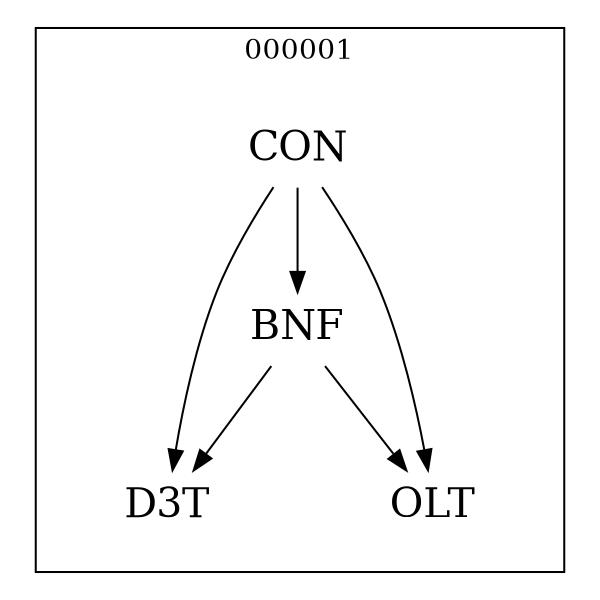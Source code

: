 strict digraph DAGS {
	size = "4,4!" ; ratio ="fill"; subgraph cluster_0{
			labeldoc = "t";
			label = "000001";node	[label= CON, shape = plaintext, fontsize=20] CON;node	[label= BNF, shape = plaintext, fontsize=20] BNF;node	[label= D3T, shape = plaintext, fontsize=20] D3T;node	[label= OLT, shape = plaintext, fontsize=20] OLT;
CON->BNF;
CON->D3T;
CON->OLT;
BNF->D3T;
BNF->OLT;
	}}
